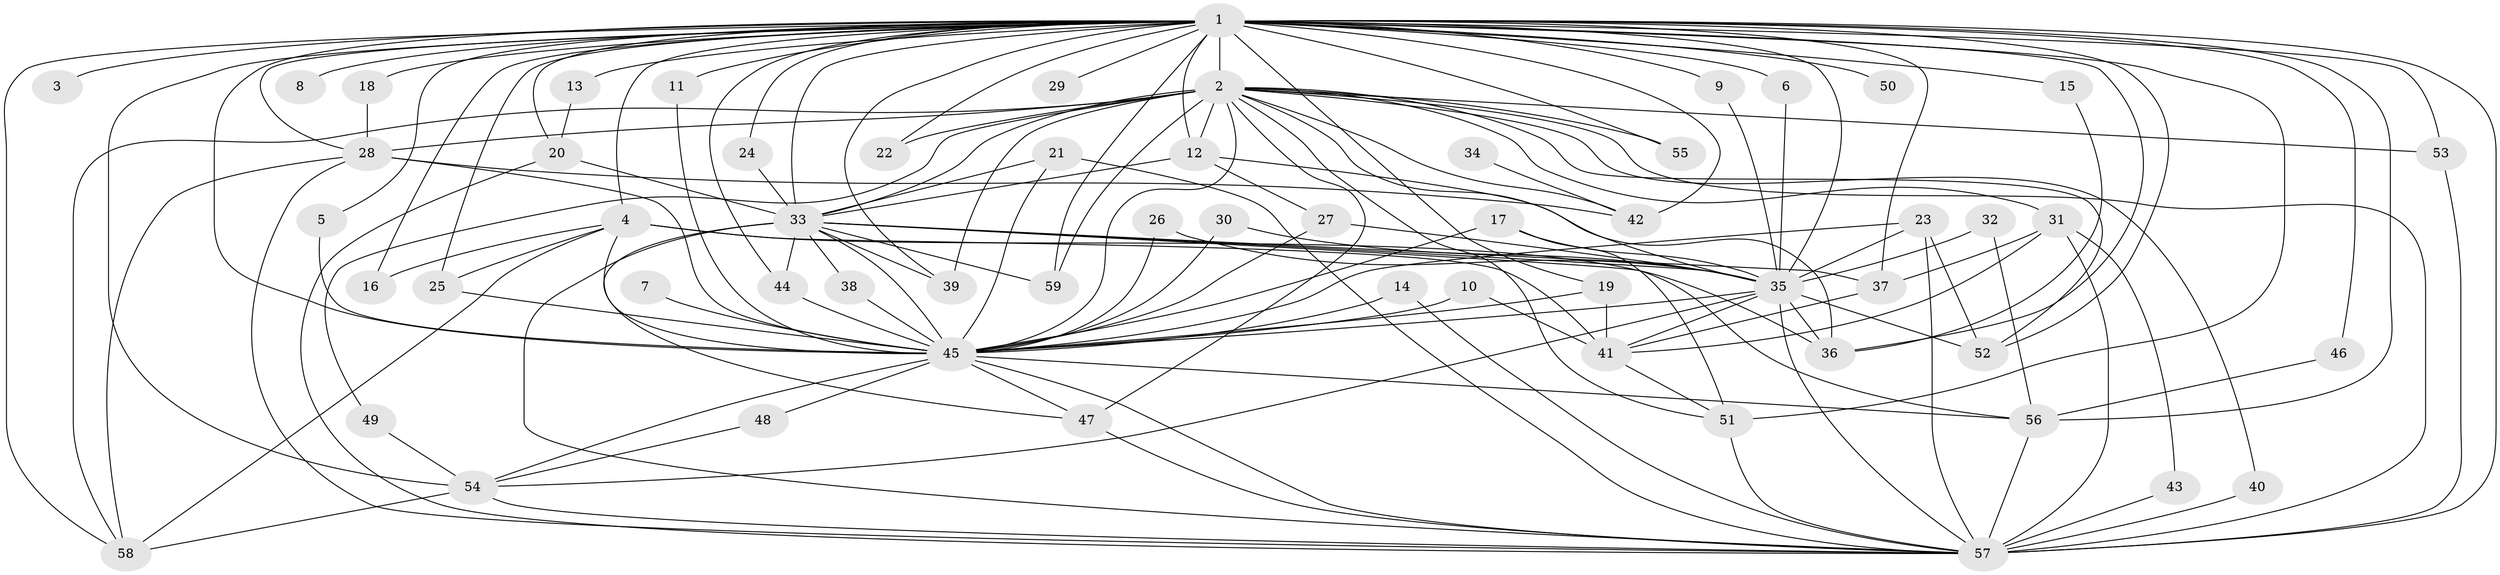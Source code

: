 // original degree distribution, {20: 0.017094017094017096, 23: 0.017094017094017096, 34: 0.008547008547008548, 17: 0.008547008547008548, 21: 0.017094017094017096, 22: 0.008547008547008548, 18: 0.008547008547008548, 5: 0.05128205128205128, 4: 0.10256410256410256, 6: 0.042735042735042736, 2: 0.5641025641025641, 3: 0.1452991452991453, 8: 0.008547008547008548}
// Generated by graph-tools (version 1.1) at 2025/49/03/09/25 03:49:44]
// undirected, 59 vertices, 148 edges
graph export_dot {
graph [start="1"]
  node [color=gray90,style=filled];
  1;
  2;
  3;
  4;
  5;
  6;
  7;
  8;
  9;
  10;
  11;
  12;
  13;
  14;
  15;
  16;
  17;
  18;
  19;
  20;
  21;
  22;
  23;
  24;
  25;
  26;
  27;
  28;
  29;
  30;
  31;
  32;
  33;
  34;
  35;
  36;
  37;
  38;
  39;
  40;
  41;
  42;
  43;
  44;
  45;
  46;
  47;
  48;
  49;
  50;
  51;
  52;
  53;
  54;
  55;
  56;
  57;
  58;
  59;
  1 -- 2 [weight=8.0];
  1 -- 3 [weight=2.0];
  1 -- 4 [weight=2.0];
  1 -- 5 [weight=1.0];
  1 -- 6 [weight=1.0];
  1 -- 8 [weight=3.0];
  1 -- 9 [weight=1.0];
  1 -- 11 [weight=1.0];
  1 -- 12 [weight=1.0];
  1 -- 13 [weight=1.0];
  1 -- 15 [weight=1.0];
  1 -- 16 [weight=1.0];
  1 -- 18 [weight=1.0];
  1 -- 19 [weight=1.0];
  1 -- 20 [weight=1.0];
  1 -- 22 [weight=1.0];
  1 -- 24 [weight=1.0];
  1 -- 25 [weight=1.0];
  1 -- 28 [weight=1.0];
  1 -- 29 [weight=1.0];
  1 -- 33 [weight=4.0];
  1 -- 35 [weight=5.0];
  1 -- 36 [weight=1.0];
  1 -- 37 [weight=1.0];
  1 -- 39 [weight=1.0];
  1 -- 42 [weight=1.0];
  1 -- 44 [weight=1.0];
  1 -- 45 [weight=5.0];
  1 -- 46 [weight=1.0];
  1 -- 50 [weight=2.0];
  1 -- 51 [weight=2.0];
  1 -- 52 [weight=1.0];
  1 -- 53 [weight=2.0];
  1 -- 54 [weight=2.0];
  1 -- 55 [weight=1.0];
  1 -- 56 [weight=2.0];
  1 -- 57 [weight=4.0];
  1 -- 58 [weight=1.0];
  1 -- 59 [weight=1.0];
  2 -- 12 [weight=2.0];
  2 -- 22 [weight=1.0];
  2 -- 28 [weight=1.0];
  2 -- 31 [weight=1.0];
  2 -- 33 [weight=2.0];
  2 -- 35 [weight=3.0];
  2 -- 39 [weight=1.0];
  2 -- 40 [weight=1.0];
  2 -- 42 [weight=1.0];
  2 -- 45 [weight=2.0];
  2 -- 47 [weight=1.0];
  2 -- 49 [weight=1.0];
  2 -- 51 [weight=1.0];
  2 -- 52 [weight=1.0];
  2 -- 53 [weight=1.0];
  2 -- 55 [weight=1.0];
  2 -- 57 [weight=2.0];
  2 -- 58 [weight=1.0];
  2 -- 59 [weight=1.0];
  4 -- 16 [weight=1.0];
  4 -- 25 [weight=1.0];
  4 -- 36 [weight=1.0];
  4 -- 41 [weight=2.0];
  4 -- 45 [weight=1.0];
  4 -- 58 [weight=1.0];
  5 -- 45 [weight=1.0];
  6 -- 35 [weight=1.0];
  7 -- 45 [weight=1.0];
  9 -- 35 [weight=1.0];
  10 -- 41 [weight=1.0];
  10 -- 45 [weight=1.0];
  11 -- 45 [weight=1.0];
  12 -- 27 [weight=1.0];
  12 -- 33 [weight=1.0];
  12 -- 36 [weight=1.0];
  13 -- 20 [weight=1.0];
  14 -- 45 [weight=1.0];
  14 -- 57 [weight=1.0];
  15 -- 36 [weight=1.0];
  17 -- 35 [weight=1.0];
  17 -- 45 [weight=1.0];
  17 -- 51 [weight=1.0];
  18 -- 28 [weight=1.0];
  19 -- 41 [weight=2.0];
  19 -- 45 [weight=2.0];
  20 -- 33 [weight=1.0];
  20 -- 57 [weight=1.0];
  21 -- 33 [weight=1.0];
  21 -- 45 [weight=1.0];
  21 -- 57 [weight=1.0];
  23 -- 35 [weight=1.0];
  23 -- 45 [weight=1.0];
  23 -- 52 [weight=1.0];
  23 -- 57 [weight=1.0];
  24 -- 33 [weight=1.0];
  25 -- 45 [weight=1.0];
  26 -- 35 [weight=1.0];
  26 -- 45 [weight=1.0];
  27 -- 35 [weight=1.0];
  27 -- 45 [weight=1.0];
  28 -- 42 [weight=1.0];
  28 -- 45 [weight=1.0];
  28 -- 57 [weight=1.0];
  28 -- 58 [weight=1.0];
  30 -- 35 [weight=1.0];
  30 -- 45 [weight=1.0];
  31 -- 37 [weight=1.0];
  31 -- 41 [weight=1.0];
  31 -- 43 [weight=1.0];
  31 -- 57 [weight=1.0];
  32 -- 35 [weight=1.0];
  32 -- 56 [weight=1.0];
  33 -- 35 [weight=1.0];
  33 -- 37 [weight=1.0];
  33 -- 38 [weight=1.0];
  33 -- 39 [weight=1.0];
  33 -- 44 [weight=1.0];
  33 -- 45 [weight=1.0];
  33 -- 47 [weight=1.0];
  33 -- 56 [weight=1.0];
  33 -- 57 [weight=1.0];
  33 -- 59 [weight=1.0];
  34 -- 42 [weight=1.0];
  35 -- 36 [weight=1.0];
  35 -- 41 [weight=2.0];
  35 -- 45 [weight=1.0];
  35 -- 52 [weight=1.0];
  35 -- 54 [weight=2.0];
  35 -- 57 [weight=1.0];
  37 -- 41 [weight=1.0];
  38 -- 45 [weight=1.0];
  40 -- 57 [weight=1.0];
  41 -- 51 [weight=1.0];
  43 -- 57 [weight=1.0];
  44 -- 45 [weight=1.0];
  45 -- 47 [weight=1.0];
  45 -- 48 [weight=1.0];
  45 -- 54 [weight=1.0];
  45 -- 56 [weight=1.0];
  45 -- 57 [weight=1.0];
  46 -- 56 [weight=1.0];
  47 -- 57 [weight=1.0];
  48 -- 54 [weight=1.0];
  49 -- 54 [weight=1.0];
  51 -- 57 [weight=1.0];
  53 -- 57 [weight=1.0];
  54 -- 57 [weight=1.0];
  54 -- 58 [weight=1.0];
  56 -- 57 [weight=1.0];
}
